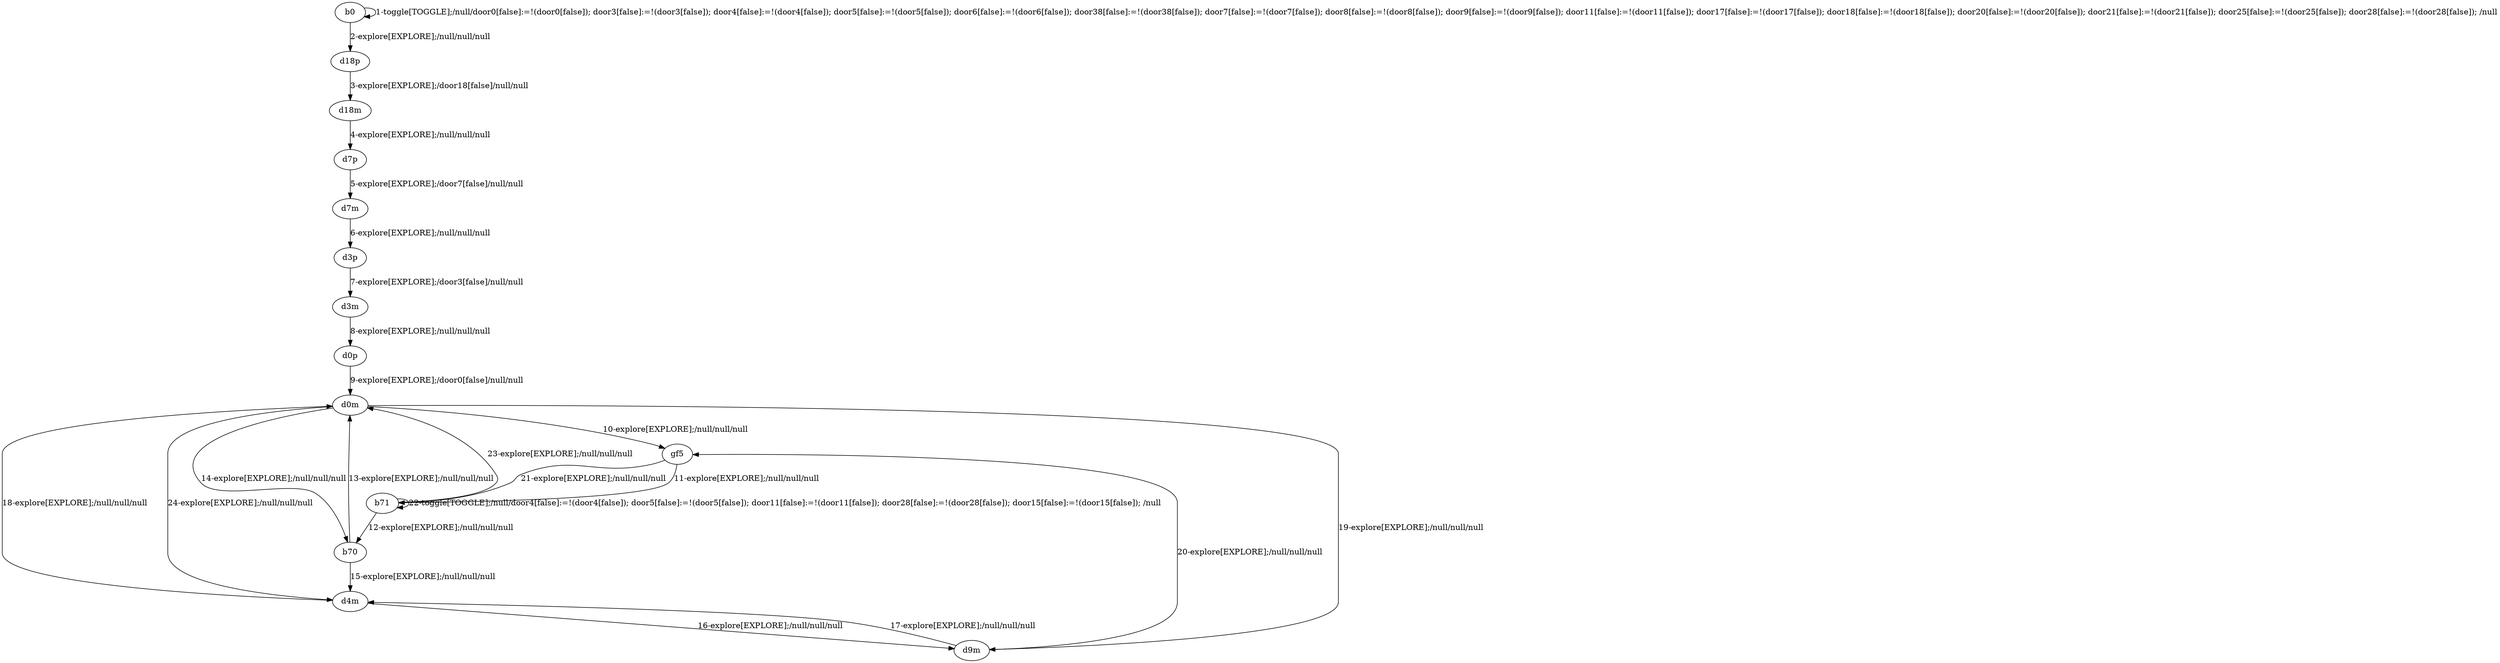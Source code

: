 # Total number of goals covered by this test: 2
# b70 --> d0m
# b71 --> b70

digraph g {
"b0" -> "b0" [label = "1-toggle[TOGGLE];/null/door0[false]:=!(door0[false]); door3[false]:=!(door3[false]); door4[false]:=!(door4[false]); door5[false]:=!(door5[false]); door6[false]:=!(door6[false]); door38[false]:=!(door38[false]); door7[false]:=!(door7[false]); door8[false]:=!(door8[false]); door9[false]:=!(door9[false]); door11[false]:=!(door11[false]); door17[false]:=!(door17[false]); door18[false]:=!(door18[false]); door20[false]:=!(door20[false]); door21[false]:=!(door21[false]); door25[false]:=!(door25[false]); door28[false]:=!(door28[false]); /null"];
"b0" -> "d18p" [label = "2-explore[EXPLORE];/null/null/null"];
"d18p" -> "d18m" [label = "3-explore[EXPLORE];/door18[false]/null/null"];
"d18m" -> "d7p" [label = "4-explore[EXPLORE];/null/null/null"];
"d7p" -> "d7m" [label = "5-explore[EXPLORE];/door7[false]/null/null"];
"d7m" -> "d3p" [label = "6-explore[EXPLORE];/null/null/null"];
"d3p" -> "d3m" [label = "7-explore[EXPLORE];/door3[false]/null/null"];
"d3m" -> "d0p" [label = "8-explore[EXPLORE];/null/null/null"];
"d0p" -> "d0m" [label = "9-explore[EXPLORE];/door0[false]/null/null"];
"d0m" -> "gf5" [label = "10-explore[EXPLORE];/null/null/null"];
"gf5" -> "b71" [label = "11-explore[EXPLORE];/null/null/null"];
"b71" -> "b70" [label = "12-explore[EXPLORE];/null/null/null"];
"b70" -> "d0m" [label = "13-explore[EXPLORE];/null/null/null"];
"d0m" -> "b70" [label = "14-explore[EXPLORE];/null/null/null"];
"b70" -> "d4m" [label = "15-explore[EXPLORE];/null/null/null"];
"d4m" -> "d9m" [label = "16-explore[EXPLORE];/null/null/null"];
"d9m" -> "d4m" [label = "17-explore[EXPLORE];/null/null/null"];
"d4m" -> "d0m" [label = "18-explore[EXPLORE];/null/null/null"];
"d0m" -> "d9m" [label = "19-explore[EXPLORE];/null/null/null"];
"d9m" -> "gf5" [label = "20-explore[EXPLORE];/null/null/null"];
"gf5" -> "b71" [label = "21-explore[EXPLORE];/null/null/null"];
"b71" -> "b71" [label = "22-toggle[TOGGLE];/null/door4[false]:=!(door4[false]); door5[false]:=!(door5[false]); door11[false]:=!(door11[false]); door28[false]:=!(door28[false]); door15[false]:=!(door15[false]); /null"];
"b71" -> "d0m" [label = "23-explore[EXPLORE];/null/null/null"];
"d0m" -> "d4m" [label = "24-explore[EXPLORE];/null/null/null"];
}